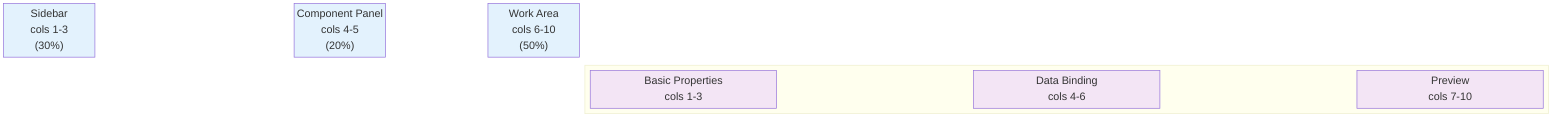 ---
title: Studio Page Layout Example
---
block-beta
    columns 10
    
    sidebar["Sidebar<br/>cols 1-3<br/>(30%)"] space:2 components["Component Panel<br/>cols 4-5<br/>(20%)"] space workArea["Work Area<br/>cols 6-10<br/>(50%)"]
    
    space:10
    
    block:tabGrid:10
        columns 10
        cardBasics["Basic Properties<br/>cols 1-3"] space cardData["Data Binding<br/>cols 4-6"] space cardPreview["Preview<br/>cols 7-10"]
    end
    
    classDef pageLevel fill:#e3f2fd
    classDef tabLevel fill:#f3e5f5
    
    class sidebar,components,workArea pageLevel
    class cardBasics,cardData,cardPreview tabLevel